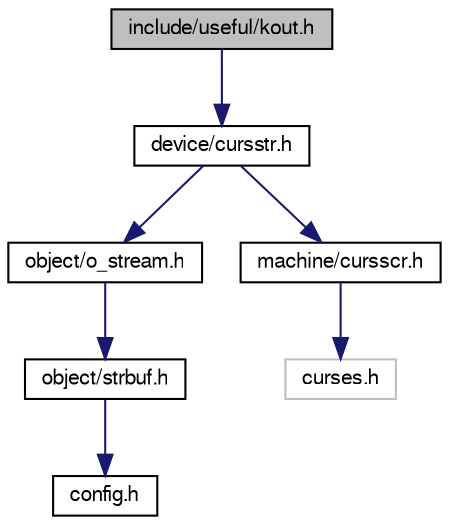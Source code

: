 digraph "include/useful/kout.h"
{
  bgcolor="transparent";
  edge [fontname="FreeSans",fontsize="10",labelfontname="FreeSans",labelfontsize="10"];
  node [fontname="FreeSans",fontsize="10",shape=record];
  Node1 [label="include/useful/kout.h",height=0.2,width=0.4,color="black", fillcolor="grey75", style="filled" fontcolor="black"];
  Node1 -> Node2 [color="midnightblue",fontsize="10",style="solid",fontname="FreeSans"];
  Node2 [label="device/cursstr.h",height=0.2,width=0.4,color="black",URL="$cursstr_8h.html"];
  Node2 -> Node3 [color="midnightblue",fontsize="10",style="solid",fontname="FreeSans"];
  Node3 [label="object/o_stream.h",height=0.2,width=0.4,color="black",URL="$o__stream_8h.html"];
  Node3 -> Node4 [color="midnightblue",fontsize="10",style="solid",fontname="FreeSans"];
  Node4 [label="object/strbuf.h",height=0.2,width=0.4,color="black",URL="$strbuf_8h.html"];
  Node4 -> Node5 [color="midnightblue",fontsize="10",style="solid",fontname="FreeSans"];
  Node5 [label="config.h",height=0.2,width=0.4,color="black",URL="$config_8h.html"];
  Node2 -> Node6 [color="midnightblue",fontsize="10",style="solid",fontname="FreeSans"];
  Node6 [label="machine/cursscr.h",height=0.2,width=0.4,color="black",URL="$cursscr_8h.html"];
  Node6 -> Node7 [color="midnightblue",fontsize="10",style="solid",fontname="FreeSans"];
  Node7 [label="curses.h",height=0.2,width=0.4,color="grey75"];
}
